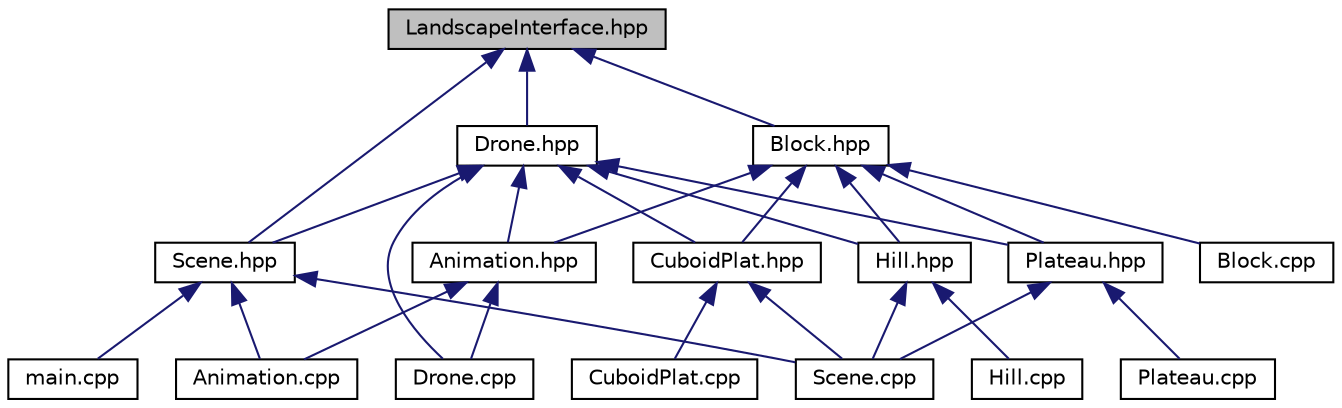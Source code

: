 digraph "LandscapeInterface.hpp"
{
 // LATEX_PDF_SIZE
  edge [fontname="Helvetica",fontsize="10",labelfontname="Helvetica",labelfontsize="10"];
  node [fontname="Helvetica",fontsize="10",shape=record];
  Node1 [label="LandscapeInterface.hpp",height=0.2,width=0.4,color="black", fillcolor="grey75", style="filled", fontcolor="black",tooltip="Definicja klasy interfejs elementów krajobrazu."];
  Node1 -> Node2 [dir="back",color="midnightblue",fontsize="10",style="solid",fontname="Helvetica"];
  Node2 [label="Block.hpp",height=0.2,width=0.4,color="black", fillcolor="white", style="filled",URL="$_block_8hpp.html",tooltip="Definicja klasy interfejsu bryły."];
  Node2 -> Node3 [dir="back",color="midnightblue",fontsize="10",style="solid",fontname="Helvetica"];
  Node3 [label="Animation.hpp",height=0.2,width=0.4,color="black", fillcolor="white", style="filled",URL="$_animation_8hpp.html",tooltip="Definicja klasy animacji ruchów obiektu."];
  Node3 -> Node4 [dir="back",color="midnightblue",fontsize="10",style="solid",fontname="Helvetica"];
  Node4 [label="Animation.cpp",height=0.2,width=0.4,color="black", fillcolor="white", style="filled",URL="$_animation_8cpp.html",tooltip=" "];
  Node3 -> Node5 [dir="back",color="midnightblue",fontsize="10",style="solid",fontname="Helvetica"];
  Node5 [label="Drone.cpp",height=0.2,width=0.4,color="black", fillcolor="white", style="filled",URL="$_drone_8cpp.html",tooltip=" "];
  Node2 -> Node6 [dir="back",color="midnightblue",fontsize="10",style="solid",fontname="Helvetica"];
  Node6 [label="CuboidPlat.hpp",height=0.2,width=0.4,color="black", fillcolor="white", style="filled",URL="$_cuboid_plat_8hpp.html",tooltip="Definicja klasy płaskowyżu prostopadłościennego."];
  Node6 -> Node7 [dir="back",color="midnightblue",fontsize="10",style="solid",fontname="Helvetica"];
  Node7 [label="CuboidPlat.cpp",height=0.2,width=0.4,color="black", fillcolor="white", style="filled",URL="$_cuboid_plat_8cpp.html",tooltip=" "];
  Node6 -> Node8 [dir="back",color="midnightblue",fontsize="10",style="solid",fontname="Helvetica"];
  Node8 [label="Scene.cpp",height=0.2,width=0.4,color="black", fillcolor="white", style="filled",URL="$_scene_8cpp.html",tooltip=" "];
  Node2 -> Node9 [dir="back",color="midnightblue",fontsize="10",style="solid",fontname="Helvetica"];
  Node9 [label="Hill.hpp",height=0.2,width=0.4,color="black", fillcolor="white", style="filled",URL="$_hill_8hpp.html",tooltip="Definicja klasy wzgórza."];
  Node9 -> Node10 [dir="back",color="midnightblue",fontsize="10",style="solid",fontname="Helvetica"];
  Node10 [label="Hill.cpp",height=0.2,width=0.4,color="black", fillcolor="white", style="filled",URL="$_hill_8cpp.html",tooltip=" "];
  Node9 -> Node8 [dir="back",color="midnightblue",fontsize="10",style="solid",fontname="Helvetica"];
  Node2 -> Node11 [dir="back",color="midnightblue",fontsize="10",style="solid",fontname="Helvetica"];
  Node11 [label="Plateau.hpp",height=0.2,width=0.4,color="black", fillcolor="white", style="filled",URL="$_plateau_8hpp.html",tooltip="Definicja klasy przeszkody typu płaskowyż"];
  Node11 -> Node12 [dir="back",color="midnightblue",fontsize="10",style="solid",fontname="Helvetica"];
  Node12 [label="Plateau.cpp",height=0.2,width=0.4,color="black", fillcolor="white", style="filled",URL="$_plateau_8cpp.html",tooltip=" "];
  Node11 -> Node8 [dir="back",color="midnightblue",fontsize="10",style="solid",fontname="Helvetica"];
  Node2 -> Node13 [dir="back",color="midnightblue",fontsize="10",style="solid",fontname="Helvetica"];
  Node13 [label="Block.cpp",height=0.2,width=0.4,color="black", fillcolor="white", style="filled",URL="$_block_8cpp.html",tooltip=" "];
  Node1 -> Node14 [dir="back",color="midnightblue",fontsize="10",style="solid",fontname="Helvetica"];
  Node14 [label="Drone.hpp",height=0.2,width=0.4,color="black", fillcolor="white", style="filled",URL="$_drone_8hpp.html",tooltip="Definicja klasy dron."];
  Node14 -> Node3 [dir="back",color="midnightblue",fontsize="10",style="solid",fontname="Helvetica"];
  Node14 -> Node6 [dir="back",color="midnightblue",fontsize="10",style="solid",fontname="Helvetica"];
  Node14 -> Node9 [dir="back",color="midnightblue",fontsize="10",style="solid",fontname="Helvetica"];
  Node14 -> Node11 [dir="back",color="midnightblue",fontsize="10",style="solid",fontname="Helvetica"];
  Node14 -> Node15 [dir="back",color="midnightblue",fontsize="10",style="solid",fontname="Helvetica"];
  Node15 [label="Scene.hpp",height=0.2,width=0.4,color="black", fillcolor="white", style="filled",URL="$_scene_8hpp.html",tooltip="Definicja klasy sceny."];
  Node15 -> Node4 [dir="back",color="midnightblue",fontsize="10",style="solid",fontname="Helvetica"];
  Node15 -> Node16 [dir="back",color="midnightblue",fontsize="10",style="solid",fontname="Helvetica"];
  Node16 [label="main.cpp",height=0.2,width=0.4,color="black", fillcolor="white", style="filled",URL="$main_8cpp.html",tooltip=" "];
  Node15 -> Node8 [dir="back",color="midnightblue",fontsize="10",style="solid",fontname="Helvetica"];
  Node14 -> Node5 [dir="back",color="midnightblue",fontsize="10",style="solid",fontname="Helvetica"];
  Node1 -> Node15 [dir="back",color="midnightblue",fontsize="10",style="solid",fontname="Helvetica"];
}
